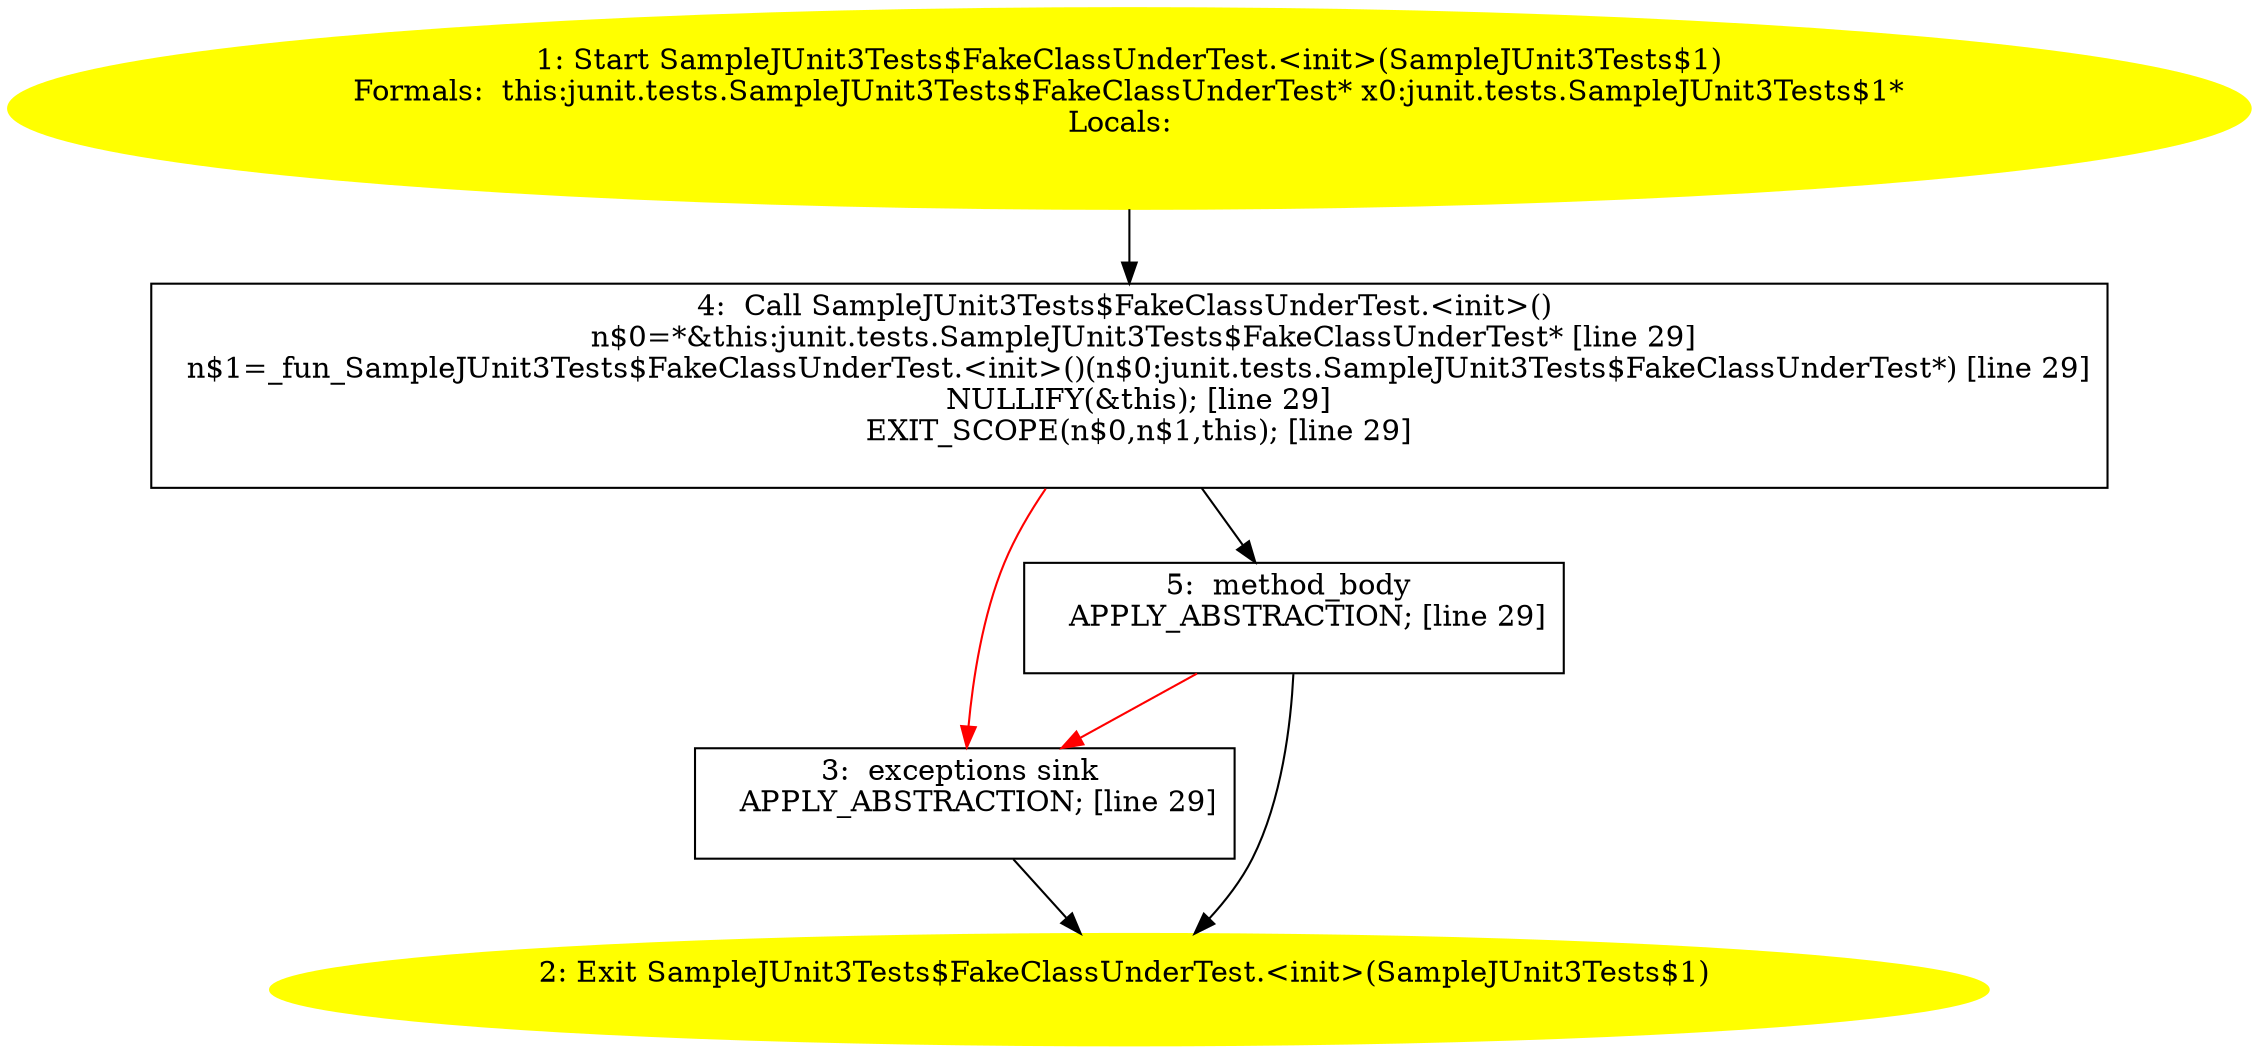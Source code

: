 /* @generated */
digraph cfg {
"junit.tests.SampleJUnit3Tests$FakeClassUnderTest.<init>(junit.tests.SampleJUnit3Tests$1).57675d90e89cbffa20203db6759f177a_1" [label="1: Start SampleJUnit3Tests$FakeClassUnderTest.<init>(SampleJUnit3Tests$1)\nFormals:  this:junit.tests.SampleJUnit3Tests$FakeClassUnderTest* x0:junit.tests.SampleJUnit3Tests$1*\nLocals:  \n  " color=yellow style=filled]
	

	 "junit.tests.SampleJUnit3Tests$FakeClassUnderTest.<init>(junit.tests.SampleJUnit3Tests$1).57675d90e89cbffa20203db6759f177a_1" -> "junit.tests.SampleJUnit3Tests$FakeClassUnderTest.<init>(junit.tests.SampleJUnit3Tests$1).57675d90e89cbffa20203db6759f177a_4" ;
"junit.tests.SampleJUnit3Tests$FakeClassUnderTest.<init>(junit.tests.SampleJUnit3Tests$1).57675d90e89cbffa20203db6759f177a_2" [label="2: Exit SampleJUnit3Tests$FakeClassUnderTest.<init>(SampleJUnit3Tests$1) \n  " color=yellow style=filled]
	

"junit.tests.SampleJUnit3Tests$FakeClassUnderTest.<init>(junit.tests.SampleJUnit3Tests$1).57675d90e89cbffa20203db6759f177a_3" [label="3:  exceptions sink \n   APPLY_ABSTRACTION; [line 29]\n " shape="box"]
	

	 "junit.tests.SampleJUnit3Tests$FakeClassUnderTest.<init>(junit.tests.SampleJUnit3Tests$1).57675d90e89cbffa20203db6759f177a_3" -> "junit.tests.SampleJUnit3Tests$FakeClassUnderTest.<init>(junit.tests.SampleJUnit3Tests$1).57675d90e89cbffa20203db6759f177a_2" ;
"junit.tests.SampleJUnit3Tests$FakeClassUnderTest.<init>(junit.tests.SampleJUnit3Tests$1).57675d90e89cbffa20203db6759f177a_4" [label="4:  Call SampleJUnit3Tests$FakeClassUnderTest.<init>() \n   n$0=*&this:junit.tests.SampleJUnit3Tests$FakeClassUnderTest* [line 29]\n  n$1=_fun_SampleJUnit3Tests$FakeClassUnderTest.<init>()(n$0:junit.tests.SampleJUnit3Tests$FakeClassUnderTest*) [line 29]\n  NULLIFY(&this); [line 29]\n  EXIT_SCOPE(n$0,n$1,this); [line 29]\n " shape="box"]
	

	 "junit.tests.SampleJUnit3Tests$FakeClassUnderTest.<init>(junit.tests.SampleJUnit3Tests$1).57675d90e89cbffa20203db6759f177a_4" -> "junit.tests.SampleJUnit3Tests$FakeClassUnderTest.<init>(junit.tests.SampleJUnit3Tests$1).57675d90e89cbffa20203db6759f177a_5" ;
	 "junit.tests.SampleJUnit3Tests$FakeClassUnderTest.<init>(junit.tests.SampleJUnit3Tests$1).57675d90e89cbffa20203db6759f177a_4" -> "junit.tests.SampleJUnit3Tests$FakeClassUnderTest.<init>(junit.tests.SampleJUnit3Tests$1).57675d90e89cbffa20203db6759f177a_3" [color="red" ];
"junit.tests.SampleJUnit3Tests$FakeClassUnderTest.<init>(junit.tests.SampleJUnit3Tests$1).57675d90e89cbffa20203db6759f177a_5" [label="5:  method_body \n   APPLY_ABSTRACTION; [line 29]\n " shape="box"]
	

	 "junit.tests.SampleJUnit3Tests$FakeClassUnderTest.<init>(junit.tests.SampleJUnit3Tests$1).57675d90e89cbffa20203db6759f177a_5" -> "junit.tests.SampleJUnit3Tests$FakeClassUnderTest.<init>(junit.tests.SampleJUnit3Tests$1).57675d90e89cbffa20203db6759f177a_2" ;
	 "junit.tests.SampleJUnit3Tests$FakeClassUnderTest.<init>(junit.tests.SampleJUnit3Tests$1).57675d90e89cbffa20203db6759f177a_5" -> "junit.tests.SampleJUnit3Tests$FakeClassUnderTest.<init>(junit.tests.SampleJUnit3Tests$1).57675d90e89cbffa20203db6759f177a_3" [color="red" ];
}
